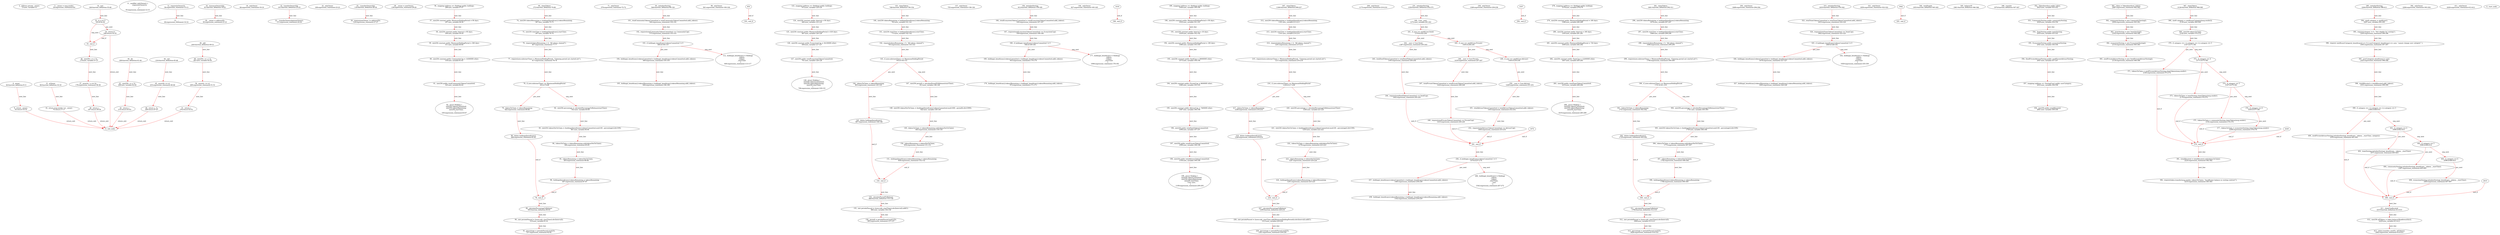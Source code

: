 digraph  {
13 [label="2_ address private _owner;\n13-new_variable-3-3", type_label=new_variable];
30 [label="5_ _owner = msg.sender;\n30-expression_statement-6-6", type_label=expression_statement];
44 [label="8_ owner\n44-function_definition-9-11", type_label=function_definition];
53 [label="9_ return _owner;\n53-return-10-10", type_label=return];
55 [label="11_ modifier onlyOwner() {\n        require(isOwner());\n        _;\n    }\n55-expression_statement-12-15", type_label=expression_statement];
58 [label="12_ require(isOwner());\n58-expression_statement-13-13", type_label=expression_statement];
64 [label="13_ _;\n64-expression_statement-14-14", type_label=expression_statement];
66 [label="15_ isOwner\n66-function_definition-16-18", type_label=function_definition];
75 [label="16_ return msg.sender == _owner;\n75-return-17-17", type_label=return];
81 [label="18_ renounceOwnership\n81-function_definition-19-22", type_label=function_definition];
84 [label="18_ onlyOwner\n84-expression_statement-19-19", type_label=expression_statement];
95 [label="20_ _owner = address(0);\n95-expression_statement-21-21", type_label=expression_statement];
101 [label="22_ transferOwnership\n101-function_definition-23-25", type_label=function_definition];
108 [label="22_ onlyOwner\n108-expression_statement-23-23", type_label=expression_statement];
111 [label="23_ _transferOwnership(newOwner);\n111-expression_statement-24-24", type_label=expression_statement];
116 [label="25_ _transferOwnership\n116-function_definition-26-30", type_label=function_definition];
124 [label="26_ require(newOwner != address(0));\n124-expression_statement-27-27", type_label=expression_statement];
139 [label="28_ _owner = newOwner;\n139-expression_statement-29-29", type_label=expression_statement];
146 [label="32_ mul\n146-function_definition-33-40", type_label=function_definition];
163 [label="33_ if_a == 0\n163-if-34-36", type_label=if];
2609 [label="33_ end_if", type_label=end_if];
168 [label="34_ return 0;\n168-return-35-35", type_label=return];
170 [label="36_ uint256 c = a * b;\n170-new_variable-37-37", type_label=new_variable];
178 [label="37_ assert(c / a == b);\n178-expression_statement-38-38", type_label=expression_statement];
187 [label="38_ return c;\n187-return-39-39", type_label=return];
189 [label="40_ div\n189-function_definition-41-44", type_label=function_definition];
206 [label="41_ uint256 c = a / b;\n206-new_variable-42-42", type_label=new_variable];
214 [label="42_ return c;\n214-return-43-43", type_label=return];
216 [label="44_ sub\n216-function_definition-45-48", type_label=function_definition];
233 [label="45_ assert(b <= a);\n233-expression_statement-46-46", type_label=expression_statement];
240 [label="46_ return a - b;\n240-return-47-47", type_label=return];
244 [label="48_ add\n244-function_definition-49-53", type_label=function_definition];
261 [label="49_ uint256 c = a + b;\n261-new_variable-50-50", type_label=new_variable];
269 [label="50_ assert(c >= a);\n269-expression_statement-51-51", type_label=expression_statement];
276 [label="51_ return c;\n276-return-52-52", type_label=return];
289 [label="56_ mapping (address => Holding) public holdings;\n289-new_variable-57-57", type_label=new_variable];
297 [label="57_ uint256 constant public MinimumHoldingPeriod = 90 days;\n297-new_variable-58-58", type_label=new_variable];
304 [label="58_ uint256 constant public Interval = 90 days;\n304-new_variable-59-59", type_label=new_variable];
311 [label="59_ uint256 constant public MaximumHoldingPeriod = 360 days;\n311-new_variable-60-60", type_label=new_variable];
318 [label="60_ uint256 constant public CommunityCap = 14300000 ether;\n318-new_variable-61-61", type_label=new_variable];
325 [label="61_ uint256 public totalCommunityTokensCommitted;\n325-new_variable-62-62", type_label=new_variable];
330 [label="62_ struct Holding {\n        uint256 tokensCommitted;\n        uint256 tokensRemaining;\n        uint256 startTime;\n    }\n330-expression_statement-63-67", type_label=expression_statement];
372 [label="69_ claimTokens\n372-function_definition-70-89", type_label=function_definition];
379 [label="71_ onlyOwner\n379-expression_statement-72-72", type_label=expression_statement];
387 [label="74_ uint256 tokensRemaining = holdings[beneficiary].tokensRemaining;\n387-new_variable-75-75", type_label=new_variable];
397 [label="75_ uint256 startTime = holdings[beneficiary].startTime;\n397-new_variable-76-76", type_label=new_variable];
407 [label="76_ require(tokensRemaining > 0, \"All tokens claimed\");\n407-expression_statement-77-77", type_label=expression_statement];
417 [label="77_ require(now.sub(startTime) > MinimumHoldingPeriod, \"Claiming period not started yet\");\n417-expression_statement-78-78", type_label=expression_statement];
432 [label="78_ if_now.sub(startTime) >= MaximumHoldingPeriod\n432-if-79-88", type_label=if];
2878 [label="78_ end_if", type_label=end_if];
442 [label="79_ tokensToClaim = tokensRemaining;\n442-expression_statement-80-80", type_label=expression_statement];
446 [label="80_ delete holdings[beneficiary];\n446-expression_statement-81-81", type_label=expression_statement];
452 [label="82_ uint256 percentage = calculatePercentageToRelease(startTime);\n452-new_variable-83-83", type_label=new_variable];
461 [label="83_ uint256 tokensNotToClaim = (holdings[beneficiary].tokensCommitted.mul(100 - percentage)).div(100);\n461-new_variable-84-84", type_label=new_variable];
484 [label="84_ tokensToClaim = tokensRemaining.sub(tokensNotToClaim);\n484-expression_statement-85-85", type_label=expression_statement];
493 [label="85_ tokensRemaining = tokensNotToClaim;\n493-expression_statement-86-86", type_label=expression_statement];
497 [label="86_ holdings[beneficiary].tokensRemaining = tokensRemaining;\n497-expression_statement-87-87", type_label=expression_statement];
505 [label="89_ calculatePercentageToRelease\n505-function_definition-90-93", type_label=function_definition];
519 [label="90_ uint periodsPassed = ((now.sub(_startTime)).div(Interval));\n519-new_variable-91-91", type_label=new_variable];
537 [label="91_ percentage = periodsPassed.mul(25);\n537-expression_statement-92-92", type_label=expression_statement];
546 [label="93_ initializeVesting\n546-function_definition-94-120", type_label=function_definition];
561 [label="99_ onlyOwner\n561-expression_statement-100-100", type_label=expression_statement];
564 [label="101_ totalCommunityTokensCommitted = totalCommunityTokensCommitted.add(_tokens);\n564-expression_statement-102-102", type_label=expression_statement];
573 [label="102_ require(totalCommunityTokensCommitted <= CommunityCap);\n573-expression_statement-103-103", type_label=expression_statement];
580 [label="103_ if_holdings[_beneficiary].tokensCommitted != 0\n580-if-104-119", type_label=if];
3026 [label="103_ end_if", type_label=end_if];
589 [label="104_ holdings[_beneficiary].tokensCommitted = holdings[_beneficiary].tokensCommitted.add(_tokens);\n589-expression_statement-105-105", type_label=expression_statement];
606 [label="105_ holdings[_beneficiary].tokensRemaining = holdings[_beneficiary].tokensRemaining.add(_tokens);\n606-expression_statement-106-106", type_label=expression_statement];
640 [label="112_ holdings[_beneficiary] = Holding(\n                _tokens,\n                _tokens,\n                _startTime\n            );\n640-expression_statement-113-117", type_label=expression_statement];
672 [label="123_ mapping (address => Holding) public holdings;\n672-new_variable-124-124", type_label=new_variable];
680 [label="124_ uint256 constant public Interval = 90 days;\n680-new_variable-125-125", type_label=new_variable];
687 [label="125_ uint256 constant public MaximumHoldingPeriod = 630 days;\n687-new_variable-126-126", type_label=new_variable];
694 [label="126_ uint256 constant public EcosystemCap = 54100000 ether;\n694-new_variable-127-127", type_label=new_variable];
701 [label="127_ uint256 public totalEcosystemTokensCommitted;\n701-new_variable-128-128", type_label=new_variable];
706 [label="128_ struct Holding {\n        uint256 tokensCommitted;\n        uint256 tokensRemaining;\n        uint256 startTime;\n    }\n706-expression_statement-129-133", type_label=expression_statement];
748 [label="135_ claimTokens\n748-function_definition-136-154", type_label=function_definition];
755 [label="137_ onlyOwner\n755-expression_statement-138-138", type_label=expression_statement];
763 [label="140_ uint256 tokensRemaining = holdings[beneficiary].tokensRemaining;\n763-new_variable-141-141", type_label=new_variable];
773 [label="141_ uint256 startTime = holdings[beneficiary].startTime;\n773-new_variable-142-142", type_label=new_variable];
783 [label="142_ require(tokensRemaining > 0, \"All tokens claimed\");\n783-expression_statement-143-143", type_label=expression_statement];
793 [label="143_ if_now.sub(startTime) >= MaximumHoldingPeriod\n793-if-144-153", type_label=if];
3239 [label="143_ end_if", type_label=end_if];
803 [label="144_ tokensToClaim = tokensRemaining;\n803-expression_statement-145-145", type_label=expression_statement];
807 [label="145_ delete holdings[beneficiary];\n807-expression_statement-146-146", type_label=expression_statement];
813 [label="147_ uint256 permill = calculatePermillToRelease(startTime);\n813-new_variable-148-148", type_label=new_variable];
822 [label="148_ uint256 tokensNotToClaim = (holdings[beneficiary].tokensCommitted.mul(1000 - permill)).div(1000);\n822-new_variable-149-149", type_label=new_variable];
845 [label="149_ tokensToClaim = tokensRemaining.sub(tokensNotToClaim);\n845-expression_statement-150-150", type_label=expression_statement];
854 [label="150_ tokensRemaining = tokensNotToClaim;\n854-expression_statement-151-151", type_label=expression_statement];
858 [label="151_ holdings[beneficiary].tokensRemaining = tokensRemaining;\n858-expression_statement-152-152", type_label=expression_statement];
866 [label="154_ calculatePermillToRelease\n866-function_definition-155-158", type_label=function_definition];
880 [label="155_ uint periodsPassed = ((now.sub(_startTime)).div(Interval)).add(1);\n880-new_variable-156-156", type_label=new_variable];
903 [label="156_ permill = periodsPassed.mul(125);\n903-expression_statement-157-157", type_label=expression_statement];
912 [label="158_ initializeVesting\n912-function_definition-159-185", type_label=function_definition];
927 [label="164_ onlyOwner\n927-expression_statement-165-165", type_label=expression_statement];
930 [label="166_ totalEcosystemTokensCommitted = totalEcosystemTokensCommitted.add(_tokens);\n930-expression_statement-167-167", type_label=expression_statement];
939 [label="167_ require(totalEcosystemTokensCommitted <= EcosystemCap);\n939-expression_statement-168-168", type_label=expression_statement];
946 [label="168_ if_holdings[_beneficiary].tokensCommitted != 0\n946-if-169-184", type_label=if];
3392 [label="168_ end_if", type_label=end_if];
955 [label="169_ holdings[_beneficiary].tokensCommitted = holdings[_beneficiary].tokensCommitted.add(_tokens);\n955-expression_statement-170-170", type_label=expression_statement];
972 [label="170_ holdings[_beneficiary].tokensRemaining = holdings[_beneficiary].tokensRemaining.add(_tokens);\n972-expression_statement-171-171", type_label=expression_statement];
1006 [label="177_ holdings[_beneficiary] = Holding(\n                _tokens,\n                _tokens,\n                _startTime\n            );\n1006-expression_statement-178-182", type_label=expression_statement];
1044 [label="189_ mapping (address => Holding) public holdings;\n1044-new_variable-190-190", type_label=new_variable];
1052 [label="190_ uint256 constant public MinimumHoldingPeriod = 90 days;\n1052-new_variable-191-191", type_label=new_variable];
1059 [label="191_ uint256 constant public Interval = 30 days;\n1059-new_variable-192-192", type_label=new_variable];
1066 [label="192_ uint256 constant public MaximumHoldingPeriod = 180 days;\n1066-new_variable-193-193", type_label=new_variable];
1073 [label="193_ uint256 constant public SeedCap = 28000000 ether;\n1073-new_variable-194-194", type_label=new_variable];
1080 [label="194_ uint256 constant public PrivateCap = 9000000 ether;\n1080-new_variable-195-195", type_label=new_variable];
1087 [label="195_ uint256 constant public AdvisorCap = 7400000 ether;\n1087-new_variable-196-196", type_label=new_variable];
1094 [label="196_ uint256 public totalSeedTokensCommitted;\n1094-new_variable-197-197", type_label=new_variable];
1099 [label="197_ uint256 public totalPrivateTokensCommitted;\n1099-new_variable-198-198", type_label=new_variable];
1104 [label="198_ uint256 public totalAdvisorTokensCommitted;\n1104-new_variable-199-199", type_label=new_variable];
1109 [label="199_ struct Holding {\n        uint256 tokensCommitted;\n        uint256 tokensRemaining;\n        uint256 startTime;\n        User user;\n    }\n1109-expression_statement-200-205", type_label=expression_statement];
1166 [label="207_ claimTokens\n1166-function_definition-208-227", type_label=function_definition];
1173 [label="209_ onlyOwner\n1173-expression_statement-210-210", type_label=expression_statement];
1181 [label="212_ uint256 tokensRemaining = holdings[beneficiary].tokensRemaining;\n1181-new_variable-213-213", type_label=new_variable];
1191 [label="213_ uint256 startTime = holdings[beneficiary].startTime;\n1191-new_variable-214-214", type_label=new_variable];
1201 [label="214_ require(tokensRemaining > 0, \"All tokens claimed\");\n1201-expression_statement-215-215", type_label=expression_statement];
1211 [label="215_ require(now.sub(startTime) > MinimumHoldingPeriod, \"Claiming period not started yet\");\n1211-expression_statement-216-216", type_label=expression_statement];
1226 [label="216_ if_now.sub(startTime) >= MaximumHoldingPeriod\n1226-if-217-226", type_label=if];
3672 [label="216_ end_if", type_label=end_if];
1236 [label="217_ tokensToClaim = tokensRemaining;\n1236-expression_statement-218-218", type_label=expression_statement];
1240 [label="218_ delete holdings[beneficiary];\n1240-expression_statement-219-219", type_label=expression_statement];
1246 [label="220_ uint256 percentage = calculatePercentageToRelease(startTime);\n1246-new_variable-221-221", type_label=new_variable];
1255 [label="221_ uint256 tokensNotToClaim = (holdings[beneficiary].tokensCommitted.mul(100 - percentage)).div(100);\n1255-new_variable-222-222", type_label=new_variable];
1278 [label="222_ tokensToClaim = tokensRemaining.sub(tokensNotToClaim);\n1278-expression_statement-223-223", type_label=expression_statement];
1287 [label="223_ tokensRemaining = tokensNotToClaim;\n1287-expression_statement-224-224", type_label=expression_statement];
1291 [label="224_ holdings[beneficiary].tokensRemaining = tokensRemaining;\n1291-expression_statement-225-225", type_label=expression_statement];
1299 [label="227_ calculatePercentageToRelease\n1299-function_definition-228-231", type_label=function_definition];
1313 [label="228_ uint periodsPassed = ((now.sub(_startTime.add(MinimumHoldingPeriod))).div(Interval)).add(1);\n1313-new_variable-229-229", type_label=new_variable];
1341 [label="229_ percentage = periodsPassed.mul(25);\n1341-expression_statement-230-230", type_label=expression_statement];
1350 [label="231_ initializeVesting\n1350-function_definition-232-275", type_label=function_definition];
1369 [label="238_ onlyOwner\n1369-expression_statement-239-239", type_label=expression_statement];
1372 [label="240_ User _user;\n1372-new_variable-241-241", type_label=new_variable];
1378 [label="241_ if_user == uint8(User.Seed)\n1378-if-242-256", type_label=if];
3824 [label="241_ end_if", type_label=end_if];
1387 [label="242_ _user = User.Seed;\n1387-expression_statement-243-243", type_label=expression_statement];
1393 [label="243_ totalSeedTokensCommitted = totalSeedTokensCommitted.add(_tokens);\n1393-expression_statement-244-244", type_label=expression_statement];
1402 [label="244_ require(totalSeedTokensCommitted <= SeedCap);\n1402-expression_statement-245-245", type_label=expression_statement];
1409 [label="245_ if_user == uint8(User.Private)\n1409-if-246-256", type_label=if];
1418 [label="246_ _user = User.Private;\n1418-expression_statement-247-247", type_label=expression_statement];
1424 [label="247_ totalPrivateTokensCommitted = totalPrivateTokensCommitted.add(_tokens);\n1424-expression_statement-248-248", type_label=expression_statement];
1433 [label="248_ require(totalPrivateTokensCommitted <= PrivateCap);\n1433-expression_statement-249-249", type_label=expression_statement];
1440 [label="249_ if_user == uint8(User.Advisor)\n1440-if-250-256", type_label=if];
1449 [label="250_ _user = User.Advisor;\n1449-expression_statement-251-251", type_label=expression_statement];
1455 [label="251_ totalAdvisorTokensCommitted = totalAdvisorTokensCommitted.add(_tokens);\n1455-expression_statement-252-252", type_label=expression_statement];
1464 [label="252_ require(totalAdvisorTokensCommitted <= AdvisorCap);\n1464-expression_statement-253-253", type_label=expression_statement];
1476 [label="256_ if_holdings[_beneficiary].tokensCommitted != 0\n1476-if-257-274", type_label=if];
3922 [label="256_ end_if", type_label=end_if];
1485 [label="257_ holdings[_beneficiary].tokensCommitted = holdings[_beneficiary].tokensCommitted.add(_tokens);\n1485-expression_statement-258-258", type_label=expression_statement];
1502 [label="258_ holdings[_beneficiary].tokensRemaining = holdings[_beneficiary].tokensRemaining.add(_tokens);\n1502-expression_statement-259-259", type_label=expression_statement];
1542 [label="266_ holdings[_beneficiary] = Holding(\n                _tokens,\n                _tokens,\n                _startTime,\n                _user\n            );\n1542-expression_statement-267-272", type_label=expression_statement];
1578 [label="278_ mapping (address => Holding) public holdings;\n1578-new_variable-279-279", type_label=new_variable];
1586 [label="279_ uint256 constant public MinimumHoldingPeriod = 180 days;\n1586-new_variable-280-280", type_label=new_variable];
1593 [label="280_ uint256 constant public Interval = 180 days;\n1593-new_variable-281-281", type_label=new_variable];
1600 [label="281_ uint256 constant public MaximumHoldingPeriod = 720 days;\n1600-new_variable-282-282", type_label=new_variable];
1607 [label="282_ uint256 constant public TeamCap = 12200000 ether;\n1607-new_variable-283-283", type_label=new_variable];
1614 [label="283_ uint256 public totalTeamTokensCommitted;\n1614-new_variable-284-284", type_label=new_variable];
1619 [label="284_ struct Holding {\n        uint256 tokensCommitted;\n        uint256 tokensRemaining;\n        uint256 startTime;\n    }\n1619-expression_statement-285-289", type_label=expression_statement];
1661 [label="291_ claimTokens\n1661-function_definition-292-311", type_label=function_definition];
1668 [label="293_ onlyOwner\n1668-expression_statement-294-294", type_label=expression_statement];
1676 [label="296_ uint256 tokensRemaining = holdings[beneficiary].tokensRemaining;\n1676-new_variable-297-297", type_label=new_variable];
1686 [label="297_ uint256 startTime = holdings[beneficiary].startTime;\n1686-new_variable-298-298", type_label=new_variable];
1696 [label="298_ require(tokensRemaining > 0, \"All tokens claimed\");\n1696-expression_statement-299-299", type_label=expression_statement];
1706 [label="299_ require(now.sub(startTime) > MinimumHoldingPeriod, \"Claiming period not started yet\");\n1706-expression_statement-300-300", type_label=expression_statement];
1721 [label="300_ if_now.sub(startTime) >= MaximumHoldingPeriod\n1721-if-301-310", type_label=if];
4167 [label="300_ end_if", type_label=end_if];
1731 [label="301_ tokensToClaim = tokensRemaining;\n1731-expression_statement-302-302", type_label=expression_statement];
1735 [label="302_ delete holdings[beneficiary];\n1735-expression_statement-303-303", type_label=expression_statement];
1741 [label="304_ uint256 percentage = calculatePercentageToRelease(startTime);\n1741-new_variable-305-305", type_label=new_variable];
1750 [label="305_ uint256 tokensNotToClaim = (holdings[beneficiary].tokensCommitted.mul(100 - percentage)).div(100);\n1750-new_variable-306-306", type_label=new_variable];
1773 [label="306_ tokensToClaim = tokensRemaining.sub(tokensNotToClaim);\n1773-expression_statement-307-307", type_label=expression_statement];
1782 [label="307_ tokensRemaining = tokensNotToClaim;\n1782-expression_statement-308-308", type_label=expression_statement];
1786 [label="308_ holdings[beneficiary].tokensRemaining = tokensRemaining;\n1786-expression_statement-309-309", type_label=expression_statement];
1794 [label="311_ calculatePercentageToRelease\n1794-function_definition-312-315", type_label=function_definition];
1808 [label="312_ uint periodsPassed = ((now.sub(_startTime)).div(Interval));\n1808-new_variable-313-313", type_label=new_variable];
1826 [label="313_ percentage = periodsPassed.mul(25);\n1826-expression_statement-314-314", type_label=expression_statement];
1835 [label="315_ initializeVesting\n1835-function_definition-316-342", type_label=function_definition];
1850 [label="321_ onlyOwner\n1850-expression_statement-322-322", type_label=expression_statement];
1853 [label="323_ totalTeamTokensCommitted = totalTeamTokensCommitted.add(_tokens);\n1853-expression_statement-324-324", type_label=expression_statement];
1862 [label="324_ require(totalTeamTokensCommitted <= TeamCap);\n1862-expression_statement-325-325", type_label=expression_statement];
1869 [label="325_ if_holdings[_beneficiary].tokensCommitted != 0\n1869-if-326-341", type_label=if];
4315 [label="325_ end_if", type_label=end_if];
1878 [label="326_ holdings[_beneficiary].tokensCommitted = holdings[_beneficiary].tokensCommitted.add(_tokens);\n1878-expression_statement-327-327", type_label=expression_statement];
1895 [label="327_ holdings[_beneficiary].tokensRemaining = holdings[_beneficiary].tokensRemaining.add(_tokens);\n1895-expression_statement-328-328", type_label=expression_statement];
1929 [label="334_ holdings[_beneficiary] = Holding(\n                _tokens,\n                _tokens,\n                _startTime\n            );\n1929-expression_statement-335-339", type_label=expression_statement];
1953 [label="344_ totalSupply\n1953-function_definition-345-345", type_label=function_definition];
1961 [label="345_ balanceOf\n1961-function_definition-346-346", type_label=function_definition];
1974 [label="346_ transfer\n1974-function_definition-347-347", type_label=function_definition];
2023 [label="352_ TokenInterface public token;\n2023-new_variable-353-353", type_label=new_variable];
2029 [label="353_ CommunityVesting public communityVesting;\n2029-new_variable-354-354", type_label=new_variable];
2035 [label="354_ TeamVesting public teamVesting;\n2035-new_variable-355-355", type_label=new_variable];
2041 [label="355_ EcosystemVesting public ecosystemVesting;\n2041-new_variable-356-356", type_label=new_variable];
2047 [label="356_ SeedPrivateAdvisorVesting public seedPrivateAdvisorVesting;\n2047-new_variable-357-357", type_label=new_variable];
2053 [label="357_ mapping (address => VestingUser) public userCategory;\n2053-new_variable-358-358", type_label=new_variable];
2061 [label="358_ uint256 public totalAllocated;\n2061-new_variable-359-359", type_label=new_variable];
2087 [label="361_ token = TokenInterface(_token);\n2087-expression_statement-362-362", type_label=expression_statement];
2094 [label="362_ communityVesting = new CommunityVesting();\n2094-expression_statement-363-363", type_label=expression_statement];
2102 [label="363_ teamVesting = new TeamVesting();\n2102-expression_statement-364-364", type_label=expression_statement];
2110 [label="364_ ecosystemVesting = new EcosystemVesting();\n2110-expression_statement-365-365", type_label=expression_statement];
2118 [label="365_ seedPrivateAdvisorVesting = new SeedPrivateAdvisorVesting();\n2118-expression_statement-366-366", type_label=expression_statement];
2126 [label="367_ claimTokens\n2126-function_definition-368-385", type_label=function_definition];
2130 [label="368_ uint8 category = uint8(userCategory[msg.sender]);\n2130-new_variable-369-369", type_label=new_variable];
2142 [label="369_ uint256 tokensToClaim;\n2142-new_variable-370-370", type_label=new_variable];
2147 [label="370_ if_category == 1 || category == 2 || category == 3\n2147-if-371-381", type_label=if];
4593 [label="370_ end_if", type_label=end_if];
2160 [label="371_ tokensToClaim = seedPrivateAdvisorVesting.claimTokens(msg.sender);\n2160-expression_statement-372-372", type_label=expression_statement];
2171 [label="372_ if_category == 4\n2171-if-373-381", type_label=if];
2176 [label="373_ tokensToClaim = teamVesting.claimTokens(msg.sender);\n2176-expression_statement-374-374", type_label=expression_statement];
2187 [label="374_ if_category == 5\n2187-if-375-381", type_label=if];
2192 [label="375_ tokensToClaim = communityVesting.claimTokens(msg.sender);\n2192-expression_statement-376-376", type_label=expression_statement];
2203 [label="376_ if_category == 6\n2203-if-377-381", type_label=if];
2208 [label="377_ tokensToClaim = ecosystemVesting.claimTokens(msg.sender);\n2208-expression_statement-378-378", type_label=expression_statement];
2224 [label="381_ totalAllocated = totalAllocated.sub(tokensToClaim);\n2224-expression_statement-382-382", type_label=expression_statement];
2233 [label="382_ require(token.transfer(msg.sender, tokensToClaim), \"Insufficient balance in vesting contract\");\n2233-expression_statement-383-383", type_label=expression_statement];
2264 [label="385_ initializeVesting\n2264-function_definition-386-411", type_label=function_definition];
2284 [label="392_ onlyOwner\n2284-expression_statement-393-393", type_label=expression_statement];
2287 [label="394_ uint8 category = uint8(user);\n2287-new_variable-395-395", type_label=new_variable];
2295 [label="395_ require(category != 0, \"Not eligible for vesting\");\n2295-expression_statement-396-396", type_label=expression_statement];
2305 [label="396_ require( uint8(userCategory[_beneficiary]) == 0 || userCategory[_beneficiary] == user, \"cannot change user category\" );\n2305-expression_statement-397-397", type_label=expression_statement];
2325 [label="397_ userCategory[_beneficiary] = user;\n2325-expression_statement-398-398", type_label=expression_statement];
2331 [label="398_ totalAllocated = totalAllocated.add(_tokens);\n2331-expression_statement-399-399", type_label=expression_statement];
2340 [label="399_ if_category == 1 || category == 2 || category == 3\n2340-if-400-410", type_label=if];
4786 [label="399_ end_if", type_label=end_if];
2353 [label="400_ seedPrivateAdvisorVesting.initializeVesting(_beneficiary, _tokens, _startTime, category);\n2353-expression_statement-401-401", type_label=expression_statement];
2366 [label="401_ if_category == 4\n2366-if-402-410", type_label=if];
2371 [label="402_ teamVesting.initializeVesting(_beneficiary, _tokens, _startTime);\n2371-expression_statement-403-403", type_label=expression_statement];
2382 [label="403_ if_category == 5\n2382-if-404-410", type_label=if];
2387 [label="404_ communityVesting.initializeVesting(_beneficiary, _tokens, _startTime);\n2387-expression_statement-405-405", type_label=expression_statement];
2398 [label="405_ if_category == 6\n2398-if-406-410", type_label=if];
2403 [label="406_ ecosystemVesting.initializeVesting(_beneficiary, _tokens, _startTime);\n2403-expression_statement-407-407", type_label=expression_statement];
2419 [label="411_ claimUnallocated\n2419-function_definition-412-415", type_label=function_definition];
2426 [label="411_ onlyOwner\n2426-expression_statement-412-412", type_label=expression_statement];
2429 [label="412_ uint256 allTokens = token.balanceOf(address(this));\n2429-new_variable-413-413", type_label=new_variable];
2442 [label="413_ token.transfer(_sendTo, allTokens);\n2442-expression_statement-414-414", type_label=expression_statement];
1 [label="0_ start_node", type_label=start];
2 [label="0_ exit_node", type_label=exit];
653;
1019;
1472;
1557;
1942;
2220;
2415;
44 -> 53  [color=red, controlflow_type=next_line, edge_type=CFG_edge, key=0, label=next_line];
53 -> 2  [color=red, controlflow_type=return_exit, edge_type=CFG_edge, key=0, label=return_exit];
58 -> 64  [color=red, controlflow_type=next_line, edge_type=CFG_edge, key=0, label=next_line];
66 -> 75  [color=red, controlflow_type=next_line, edge_type=CFG_edge, key=0, label=next_line];
75 -> 2  [color=red, controlflow_type=return_exit, edge_type=CFG_edge, key=0, label=return_exit];
81 -> 95  [color=red, controlflow_type=next_line, edge_type=CFG_edge, key=0, label=next_line];
101 -> 111  [color=red, controlflow_type=next_line, edge_type=CFG_edge, key=0, label=next_line];
116 -> 124  [color=red, controlflow_type=next_line, edge_type=CFG_edge, key=0, label=next_line];
146 -> 163  [color=red, controlflow_type=next_line, edge_type=CFG_edge, key=0, label=next_line];
163 -> 168  [color=red, controlflow_type=pos_next, edge_type=CFG_edge, key=0, label=pos_next];
163 -> 2609  [color=red, controlflow_type=neg_next, edge_type=CFG_edge, key=0, label=neg_next];
2609 -> 170  [color=red, controlflow_type=next_line, edge_type=CFG_edge, key=0, label=next_line];
168 -> 2609  [color=red, controlflow_type=end_if, edge_type=CFG_edge, key=0, label=end_if];
168 -> 2  [color=red, controlflow_type=return_exit, edge_type=CFG_edge, key=0, label=return_exit];
170 -> 178  [color=red, controlflow_type=next_line, edge_type=CFG_edge, key=0, label=next_line];
178 -> 187  [color=red, controlflow_type=next_line, edge_type=CFG_edge, key=0, label=next_line];
187 -> 2  [color=red, controlflow_type=return_exit, edge_type=CFG_edge, key=0, label=return_exit];
189 -> 206  [color=red, controlflow_type=next_line, edge_type=CFG_edge, key=0, label=next_line];
206 -> 214  [color=red, controlflow_type=next_line, edge_type=CFG_edge, key=0, label=next_line];
214 -> 2  [color=red, controlflow_type=return_exit, edge_type=CFG_edge, key=0, label=return_exit];
216 -> 233  [color=red, controlflow_type=next_line, edge_type=CFG_edge, key=0, label=next_line];
233 -> 240  [color=red, controlflow_type=next_line, edge_type=CFG_edge, key=0, label=next_line];
240 -> 2  [color=red, controlflow_type=return_exit, edge_type=CFG_edge, key=0, label=return_exit];
244 -> 261  [color=red, controlflow_type=next_line, edge_type=CFG_edge, key=0, label=next_line];
261 -> 269  [color=red, controlflow_type=next_line, edge_type=CFG_edge, key=0, label=next_line];
269 -> 276  [color=red, controlflow_type=next_line, edge_type=CFG_edge, key=0, label=next_line];
276 -> 2  [color=red, controlflow_type=return_exit, edge_type=CFG_edge, key=0, label=return_exit];
289 -> 297  [color=red, controlflow_type=next_line, edge_type=CFG_edge, key=0, label=next_line];
297 -> 304  [color=red, controlflow_type=next_line, edge_type=CFG_edge, key=0, label=next_line];
304 -> 311  [color=red, controlflow_type=next_line, edge_type=CFG_edge, key=0, label=next_line];
311 -> 318  [color=red, controlflow_type=next_line, edge_type=CFG_edge, key=0, label=next_line];
318 -> 325  [color=red, controlflow_type=next_line, edge_type=CFG_edge, key=0, label=next_line];
325 -> 330  [color=red, controlflow_type=next_line, edge_type=CFG_edge, key=0, label=next_line];
372 -> 387  [color=red, controlflow_type=next_line, edge_type=CFG_edge, key=0, label=next_line];
387 -> 397  [color=red, controlflow_type=next_line, edge_type=CFG_edge, key=0, label=next_line];
397 -> 407  [color=red, controlflow_type=next_line, edge_type=CFG_edge, key=0, label=next_line];
407 -> 417  [color=red, controlflow_type=next_line, edge_type=CFG_edge, key=0, label=next_line];
417 -> 432  [color=red, controlflow_type=next_line, edge_type=CFG_edge, key=0, label=next_line];
432 -> 442  [color=red, controlflow_type=pos_next, edge_type=CFG_edge, key=0, label=pos_next];
432 -> 452  [color=red, controlflow_type=neg_next, edge_type=CFG_edge, key=0, label=neg_next];
2878 -> 505  [color=red, controlflow_type=next_line, edge_type=CFG_edge, key=0, label=next_line];
442 -> 446  [color=red, controlflow_type=next_line, edge_type=CFG_edge, key=0, label=next_line];
446 -> 2878  [color=red, controlflow_type=end_if, edge_type=CFG_edge, key=0, label=end_if];
452 -> 461  [color=red, controlflow_type=next_line, edge_type=CFG_edge, key=0, label=next_line];
461 -> 484  [color=red, controlflow_type=next_line, edge_type=CFG_edge, key=0, label=next_line];
484 -> 493  [color=red, controlflow_type=next_line, edge_type=CFG_edge, key=0, label=next_line];
493 -> 497  [color=red, controlflow_type=next_line, edge_type=CFG_edge, key=0, label=next_line];
497 -> 2878  [color=red, controlflow_type=end_if, edge_type=CFG_edge, key=0, label=end_if];
505 -> 519  [color=red, controlflow_type=next_line, edge_type=CFG_edge, key=0, label=next_line];
519 -> 537  [color=red, controlflow_type=next_line, edge_type=CFG_edge, key=0, label=next_line];
546 -> 564  [color=red, controlflow_type=next_line, edge_type=CFG_edge, key=0, label=next_line];
564 -> 573  [color=red, controlflow_type=next_line, edge_type=CFG_edge, key=0, label=next_line];
573 -> 580  [color=red, controlflow_type=next_line, edge_type=CFG_edge, key=0, label=next_line];
580 -> 589  [color=red, controlflow_type=pos_next, edge_type=CFG_edge, key=0, label=pos_next];
580 -> 640  [color=red, controlflow_type=neg_next, edge_type=CFG_edge, key=0, label=neg_next];
589 -> 606  [color=red, controlflow_type=next_line, edge_type=CFG_edge, key=0, label=next_line];
672 -> 680  [color=red, controlflow_type=next_line, edge_type=CFG_edge, key=0, label=next_line];
680 -> 687  [color=red, controlflow_type=next_line, edge_type=CFG_edge, key=0, label=next_line];
687 -> 694  [color=red, controlflow_type=next_line, edge_type=CFG_edge, key=0, label=next_line];
694 -> 701  [color=red, controlflow_type=next_line, edge_type=CFG_edge, key=0, label=next_line];
701 -> 706  [color=red, controlflow_type=next_line, edge_type=CFG_edge, key=0, label=next_line];
748 -> 763  [color=red, controlflow_type=next_line, edge_type=CFG_edge, key=0, label=next_line];
763 -> 773  [color=red, controlflow_type=next_line, edge_type=CFG_edge, key=0, label=next_line];
773 -> 783  [color=red, controlflow_type=next_line, edge_type=CFG_edge, key=0, label=next_line];
783 -> 793  [color=red, controlflow_type=next_line, edge_type=CFG_edge, key=0, label=next_line];
793 -> 803  [color=red, controlflow_type=pos_next, edge_type=CFG_edge, key=0, label=pos_next];
793 -> 813  [color=red, controlflow_type=neg_next, edge_type=CFG_edge, key=0, label=neg_next];
3239 -> 866  [color=red, controlflow_type=next_line, edge_type=CFG_edge, key=0, label=next_line];
803 -> 807  [color=red, controlflow_type=next_line, edge_type=CFG_edge, key=0, label=next_line];
807 -> 3239  [color=red, controlflow_type=end_if, edge_type=CFG_edge, key=0, label=end_if];
813 -> 822  [color=red, controlflow_type=next_line, edge_type=CFG_edge, key=0, label=next_line];
822 -> 845  [color=red, controlflow_type=next_line, edge_type=CFG_edge, key=0, label=next_line];
845 -> 854  [color=red, controlflow_type=next_line, edge_type=CFG_edge, key=0, label=next_line];
854 -> 858  [color=red, controlflow_type=next_line, edge_type=CFG_edge, key=0, label=next_line];
858 -> 3239  [color=red, controlflow_type=end_if, edge_type=CFG_edge, key=0, label=end_if];
866 -> 880  [color=red, controlflow_type=next_line, edge_type=CFG_edge, key=0, label=next_line];
880 -> 903  [color=red, controlflow_type=next_line, edge_type=CFG_edge, key=0, label=next_line];
912 -> 930  [color=red, controlflow_type=next_line, edge_type=CFG_edge, key=0, label=next_line];
930 -> 939  [color=red, controlflow_type=next_line, edge_type=CFG_edge, key=0, label=next_line];
939 -> 946  [color=red, controlflow_type=next_line, edge_type=CFG_edge, key=0, label=next_line];
946 -> 955  [color=red, controlflow_type=pos_next, edge_type=CFG_edge, key=0, label=pos_next];
946 -> 1006  [color=red, controlflow_type=neg_next, edge_type=CFG_edge, key=0, label=neg_next];
955 -> 972  [color=red, controlflow_type=next_line, edge_type=CFG_edge, key=0, label=next_line];
1044 -> 1052  [color=red, controlflow_type=next_line, edge_type=CFG_edge, key=0, label=next_line];
1052 -> 1059  [color=red, controlflow_type=next_line, edge_type=CFG_edge, key=0, label=next_line];
1059 -> 1066  [color=red, controlflow_type=next_line, edge_type=CFG_edge, key=0, label=next_line];
1066 -> 1073  [color=red, controlflow_type=next_line, edge_type=CFG_edge, key=0, label=next_line];
1073 -> 1080  [color=red, controlflow_type=next_line, edge_type=CFG_edge, key=0, label=next_line];
1080 -> 1087  [color=red, controlflow_type=next_line, edge_type=CFG_edge, key=0, label=next_line];
1087 -> 1094  [color=red, controlflow_type=next_line, edge_type=CFG_edge, key=0, label=next_line];
1094 -> 1099  [color=red, controlflow_type=next_line, edge_type=CFG_edge, key=0, label=next_line];
1099 -> 1104  [color=red, controlflow_type=next_line, edge_type=CFG_edge, key=0, label=next_line];
1104 -> 1109  [color=red, controlflow_type=next_line, edge_type=CFG_edge, key=0, label=next_line];
1166 -> 1181  [color=red, controlflow_type=next_line, edge_type=CFG_edge, key=0, label=next_line];
1181 -> 1191  [color=red, controlflow_type=next_line, edge_type=CFG_edge, key=0, label=next_line];
1191 -> 1201  [color=red, controlflow_type=next_line, edge_type=CFG_edge, key=0, label=next_line];
1201 -> 1211  [color=red, controlflow_type=next_line, edge_type=CFG_edge, key=0, label=next_line];
1211 -> 1226  [color=red, controlflow_type=next_line, edge_type=CFG_edge, key=0, label=next_line];
1226 -> 1236  [color=red, controlflow_type=pos_next, edge_type=CFG_edge, key=0, label=pos_next];
1226 -> 1246  [color=red, controlflow_type=neg_next, edge_type=CFG_edge, key=0, label=neg_next];
3672 -> 1299  [color=red, controlflow_type=next_line, edge_type=CFG_edge, key=0, label=next_line];
1236 -> 1240  [color=red, controlflow_type=next_line, edge_type=CFG_edge, key=0, label=next_line];
1240 -> 3672  [color=red, controlflow_type=end_if, edge_type=CFG_edge, key=0, label=end_if];
1246 -> 1255  [color=red, controlflow_type=next_line, edge_type=CFG_edge, key=0, label=next_line];
1255 -> 1278  [color=red, controlflow_type=next_line, edge_type=CFG_edge, key=0, label=next_line];
1278 -> 1287  [color=red, controlflow_type=next_line, edge_type=CFG_edge, key=0, label=next_line];
1287 -> 1291  [color=red, controlflow_type=next_line, edge_type=CFG_edge, key=0, label=next_line];
1291 -> 3672  [color=red, controlflow_type=end_if, edge_type=CFG_edge, key=0, label=end_if];
1299 -> 1313  [color=red, controlflow_type=next_line, edge_type=CFG_edge, key=0, label=next_line];
1313 -> 1341  [color=red, controlflow_type=next_line, edge_type=CFG_edge, key=0, label=next_line];
1350 -> 1372  [color=red, controlflow_type=next_line, edge_type=CFG_edge, key=0, label=next_line];
1372 -> 1378  [color=red, controlflow_type=next_line, edge_type=CFG_edge, key=0, label=next_line];
1378 -> 1387  [color=red, controlflow_type=pos_next, edge_type=CFG_edge, key=0, label=pos_next];
1378 -> 1409  [color=red, controlflow_type=neg_next, edge_type=CFG_edge, key=0, label=neg_next];
3824 -> 1476  [color=red, controlflow_type=next_line, edge_type=CFG_edge, key=0, label=next_line];
1387 -> 1393  [color=red, controlflow_type=next_line, edge_type=CFG_edge, key=0, label=next_line];
1393 -> 1402  [color=red, controlflow_type=next_line, edge_type=CFG_edge, key=0, label=next_line];
1402 -> 3824  [color=red, controlflow_type=end_if, edge_type=CFG_edge, key=0, label=end_if];
1409 -> 1418  [color=red, controlflow_type=pos_next, edge_type=CFG_edge, key=0, label=pos_next];
1409 -> 1440  [color=red, controlflow_type=neg_next, edge_type=CFG_edge, key=0, label=neg_next];
1418 -> 1424  [color=red, controlflow_type=next_line, edge_type=CFG_edge, key=0, label=next_line];
1424 -> 1433  [color=red, controlflow_type=next_line, edge_type=CFG_edge, key=0, label=next_line];
1433 -> 3824  [color=red, controlflow_type=end_if, edge_type=CFG_edge, key=0, label=end_if];
1440 -> 1449  [color=red, controlflow_type=pos_next, edge_type=CFG_edge, key=0, label=pos_next];
1449 -> 1455  [color=red, controlflow_type=next_line, edge_type=CFG_edge, key=0, label=next_line];
1455 -> 1464  [color=red, controlflow_type=next_line, edge_type=CFG_edge, key=0, label=next_line];
1464 -> 3824  [color=red, controlflow_type=end_if, edge_type=CFG_edge, key=0, label=end_if];
1476 -> 1485  [color=red, controlflow_type=pos_next, edge_type=CFG_edge, key=0, label=pos_next];
1476 -> 1542  [color=red, controlflow_type=neg_next, edge_type=CFG_edge, key=0, label=neg_next];
1485 -> 1502  [color=red, controlflow_type=next_line, edge_type=CFG_edge, key=0, label=next_line];
1578 -> 1586  [color=red, controlflow_type=next_line, edge_type=CFG_edge, key=0, label=next_line];
1586 -> 1593  [color=red, controlflow_type=next_line, edge_type=CFG_edge, key=0, label=next_line];
1593 -> 1600  [color=red, controlflow_type=next_line, edge_type=CFG_edge, key=0, label=next_line];
1600 -> 1607  [color=red, controlflow_type=next_line, edge_type=CFG_edge, key=0, label=next_line];
1607 -> 1614  [color=red, controlflow_type=next_line, edge_type=CFG_edge, key=0, label=next_line];
1614 -> 1619  [color=red, controlflow_type=next_line, edge_type=CFG_edge, key=0, label=next_line];
1661 -> 1676  [color=red, controlflow_type=next_line, edge_type=CFG_edge, key=0, label=next_line];
1676 -> 1686  [color=red, controlflow_type=next_line, edge_type=CFG_edge, key=0, label=next_line];
1686 -> 1696  [color=red, controlflow_type=next_line, edge_type=CFG_edge, key=0, label=next_line];
1696 -> 1706  [color=red, controlflow_type=next_line, edge_type=CFG_edge, key=0, label=next_line];
1706 -> 1721  [color=red, controlflow_type=next_line, edge_type=CFG_edge, key=0, label=next_line];
1721 -> 1731  [color=red, controlflow_type=pos_next, edge_type=CFG_edge, key=0, label=pos_next];
1721 -> 1741  [color=red, controlflow_type=neg_next, edge_type=CFG_edge, key=0, label=neg_next];
4167 -> 1794  [color=red, controlflow_type=next_line, edge_type=CFG_edge, key=0, label=next_line];
1731 -> 1735  [color=red, controlflow_type=next_line, edge_type=CFG_edge, key=0, label=next_line];
1735 -> 4167  [color=red, controlflow_type=end_if, edge_type=CFG_edge, key=0, label=end_if];
1741 -> 1750  [color=red, controlflow_type=next_line, edge_type=CFG_edge, key=0, label=next_line];
1750 -> 1773  [color=red, controlflow_type=next_line, edge_type=CFG_edge, key=0, label=next_line];
1773 -> 1782  [color=red, controlflow_type=next_line, edge_type=CFG_edge, key=0, label=next_line];
1782 -> 1786  [color=red, controlflow_type=next_line, edge_type=CFG_edge, key=0, label=next_line];
1786 -> 4167  [color=red, controlflow_type=end_if, edge_type=CFG_edge, key=0, label=end_if];
1794 -> 1808  [color=red, controlflow_type=next_line, edge_type=CFG_edge, key=0, label=next_line];
1808 -> 1826  [color=red, controlflow_type=next_line, edge_type=CFG_edge, key=0, label=next_line];
1835 -> 1853  [color=red, controlflow_type=next_line, edge_type=CFG_edge, key=0, label=next_line];
1853 -> 1862  [color=red, controlflow_type=next_line, edge_type=CFG_edge, key=0, label=next_line];
1862 -> 1869  [color=red, controlflow_type=next_line, edge_type=CFG_edge, key=0, label=next_line];
1869 -> 1878  [color=red, controlflow_type=pos_next, edge_type=CFG_edge, key=0, label=pos_next];
1869 -> 1929  [color=red, controlflow_type=neg_next, edge_type=CFG_edge, key=0, label=neg_next];
1878 -> 1895  [color=red, controlflow_type=next_line, edge_type=CFG_edge, key=0, label=next_line];
2023 -> 2029  [color=red, controlflow_type=next_line, edge_type=CFG_edge, key=0, label=next_line];
2029 -> 2035  [color=red, controlflow_type=next_line, edge_type=CFG_edge, key=0, label=next_line];
2035 -> 2041  [color=red, controlflow_type=next_line, edge_type=CFG_edge, key=0, label=next_line];
2041 -> 2047  [color=red, controlflow_type=next_line, edge_type=CFG_edge, key=0, label=next_line];
2047 -> 2053  [color=red, controlflow_type=next_line, edge_type=CFG_edge, key=0, label=next_line];
2053 -> 2061  [color=red, controlflow_type=next_line, edge_type=CFG_edge, key=0, label=next_line];
2087 -> 2094  [color=red, controlflow_type=next_line, edge_type=CFG_edge, key=0, label=next_line];
2094 -> 2102  [color=red, controlflow_type=next_line, edge_type=CFG_edge, key=0, label=next_line];
2102 -> 2110  [color=red, controlflow_type=next_line, edge_type=CFG_edge, key=0, label=next_line];
2110 -> 2118  [color=red, controlflow_type=next_line, edge_type=CFG_edge, key=0, label=next_line];
2126 -> 2130  [color=red, controlflow_type=next_line, edge_type=CFG_edge, key=0, label=next_line];
2130 -> 2142  [color=red, controlflow_type=next_line, edge_type=CFG_edge, key=0, label=next_line];
2142 -> 2147  [color=red, controlflow_type=next_line, edge_type=CFG_edge, key=0, label=next_line];
2147 -> 2160  [color=red, controlflow_type=pos_next, edge_type=CFG_edge, key=0, label=pos_next];
2147 -> 2171  [color=red, controlflow_type=neg_next, edge_type=CFG_edge, key=0, label=neg_next];
4593 -> 2224  [color=red, controlflow_type=next_line, edge_type=CFG_edge, key=0, label=next_line];
2160 -> 4593  [color=red, controlflow_type=end_if, edge_type=CFG_edge, key=0, label=end_if];
2171 -> 2176  [color=red, controlflow_type=pos_next, edge_type=CFG_edge, key=0, label=pos_next];
2171 -> 2187  [color=red, controlflow_type=neg_next, edge_type=CFG_edge, key=0, label=neg_next];
2176 -> 4593  [color=red, controlflow_type=end_if, edge_type=CFG_edge, key=0, label=end_if];
2187 -> 2192  [color=red, controlflow_type=pos_next, edge_type=CFG_edge, key=0, label=pos_next];
2187 -> 2203  [color=red, controlflow_type=neg_next, edge_type=CFG_edge, key=0, label=neg_next];
2192 -> 4593  [color=red, controlflow_type=end_if, edge_type=CFG_edge, key=0, label=end_if];
2203 -> 2208  [color=red, controlflow_type=pos_next, edge_type=CFG_edge, key=0, label=pos_next];
2208 -> 4593  [color=red, controlflow_type=end_if, edge_type=CFG_edge, key=0, label=end_if];
2224 -> 2233  [color=red, controlflow_type=next_line, edge_type=CFG_edge, key=0, label=next_line];
2264 -> 2287  [color=red, controlflow_type=next_line, edge_type=CFG_edge, key=0, label=next_line];
2287 -> 2295  [color=red, controlflow_type=next_line, edge_type=CFG_edge, key=0, label=next_line];
2295 -> 2305  [color=red, controlflow_type=next_line, edge_type=CFG_edge, key=0, label=next_line];
2305 -> 2325  [color=red, controlflow_type=next_line, edge_type=CFG_edge, key=0, label=next_line];
2325 -> 2331  [color=red, controlflow_type=next_line, edge_type=CFG_edge, key=0, label=next_line];
2331 -> 2340  [color=red, controlflow_type=next_line, edge_type=CFG_edge, key=0, label=next_line];
2340 -> 2353  [color=red, controlflow_type=pos_next, edge_type=CFG_edge, key=0, label=pos_next];
2340 -> 2366  [color=red, controlflow_type=neg_next, edge_type=CFG_edge, key=0, label=neg_next];
4786 -> 2419  [color=red, controlflow_type=next_line, edge_type=CFG_edge, key=0, label=next_line];
2353 -> 4786  [color=red, controlflow_type=end_if, edge_type=CFG_edge, key=0, label=end_if];
2366 -> 2371  [color=red, controlflow_type=pos_next, edge_type=CFG_edge, key=0, label=pos_next];
2366 -> 2382  [color=red, controlflow_type=neg_next, edge_type=CFG_edge, key=0, label=neg_next];
2371 -> 4786  [color=red, controlflow_type=end_if, edge_type=CFG_edge, key=0, label=end_if];
2382 -> 2387  [color=red, controlflow_type=pos_next, edge_type=CFG_edge, key=0, label=pos_next];
2382 -> 2398  [color=red, controlflow_type=neg_next, edge_type=CFG_edge, key=0, label=neg_next];
2387 -> 4786  [color=red, controlflow_type=end_if, edge_type=CFG_edge, key=0, label=end_if];
2398 -> 2403  [color=red, controlflow_type=pos_next, edge_type=CFG_edge, key=0, label=pos_next];
2403 -> 4786  [color=red, controlflow_type=end_if, edge_type=CFG_edge, key=0, label=end_if];
2419 -> 2429  [color=red, controlflow_type=next_line, edge_type=CFG_edge, key=0, label=next_line];
2429 -> 2442  [color=red, controlflow_type=next_line, edge_type=CFG_edge, key=0, label=next_line];
653 -> 3026  [color=red, controlflow_type=end_if, edge_type=CFG_edge, key=0, label=end_if];
1019 -> 3392  [color=red, controlflow_type=end_if, edge_type=CFG_edge, key=0, label=end_if];
1472 -> 3824  [color=red, controlflow_type=end_if, edge_type=CFG_edge, key=0, label=end_if];
1557 -> 3922  [color=red, controlflow_type=end_if, edge_type=CFG_edge, key=0, label=end_if];
1942 -> 4315  [color=red, controlflow_type=end_if, edge_type=CFG_edge, key=0, label=end_if];
2220 -> 4593  [color=red, controlflow_type=end_if, edge_type=CFG_edge, key=0, label=end_if];
2415 -> 4786  [color=red, controlflow_type=end_if, edge_type=CFG_edge, key=0, label=end_if];
}
